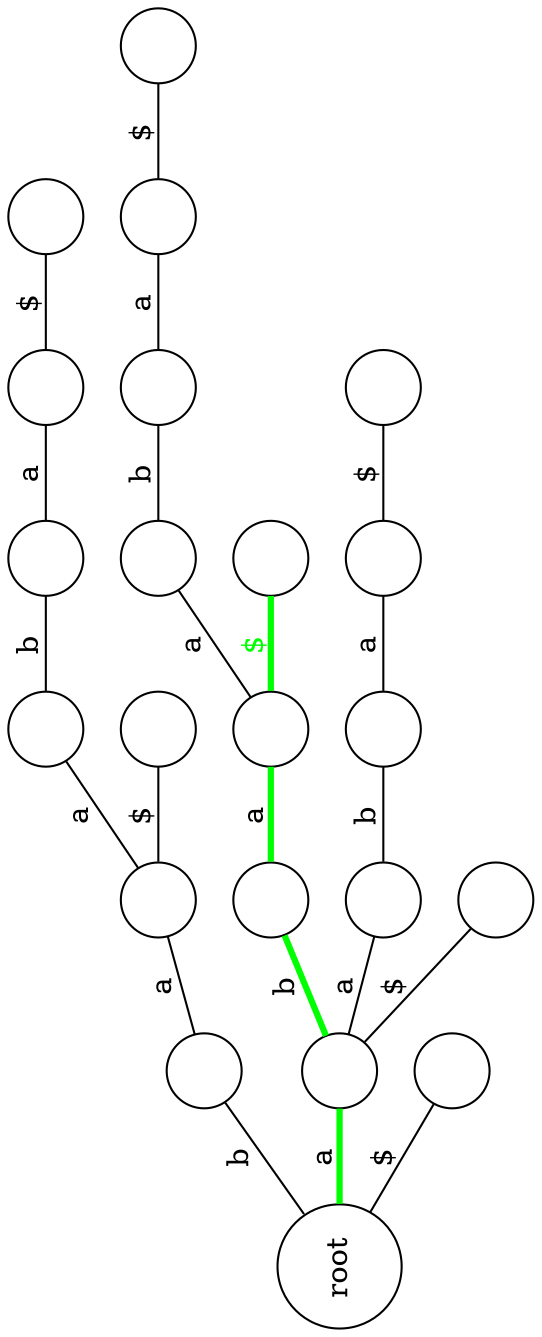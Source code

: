  graph trie_7 {
 rankdir=LR;
 orientation=landscape;
 size = 10;

1   [shape=circle, label="root"];
2   [shape=circle, label=""];
3   [shape=circle, label=""];
4   [shape=circle, label=""];
5   [shape=circle, label=""];
6   [shape=circle, label=""];
7   [shape=circle, label=""];
8   [shape=circle, label=""];
9   [shape=circle, label=""];
10  [shape=circle, label=""];
11  [shape=circle, label=""];
12  [shape=circle, label=""];
13  [shape=circle, label=""];
14  [shape=circle, label=""];
15  [shape=circle, label=""];
16  [shape=circle, label=""];
17  [shape=circle, label=""];
18  [shape=circle, label=""];
19  [shape=circle, label=""];
20  [shape=circle, label=""];
21  [shape=circle, label=""];
22  [shape=circle, label=""];

 1 -- 2 [label="b"];
 2 -- 3 [label="a"];
 3 -- 4 [label="a"];
 4 -- 5 [label="b"];
 5 -- 6 [label="a"];
 6 -- 7 [label="$"];

 1 -- 8 [label="a", color="green", penwidth="3.0"];
 8 -- 9 [label="b", color="green", penwidth="3.0"];
 9 -- 10 [label="a", color="green", penwidth="3.0"];
 10 -- 11 [label="a"];
 11 -- 12 [label="b"];
 12 -- 13 [label="a"];
 13 -- 14 [label="$"];

 8 -- 15 [label="a"];
 15 -- 16  [label="b"];
 16 -- 17 [label="a"];
 17 -- 18 [label="$"];

 8 -- 22 [label="$"];
 10 -- 21 [label="$", fontcolor="green",color="green", penwidth="3.0"];
 1 -- 19 [label="$"];
 3 -- 20 [label="$"];

 }
